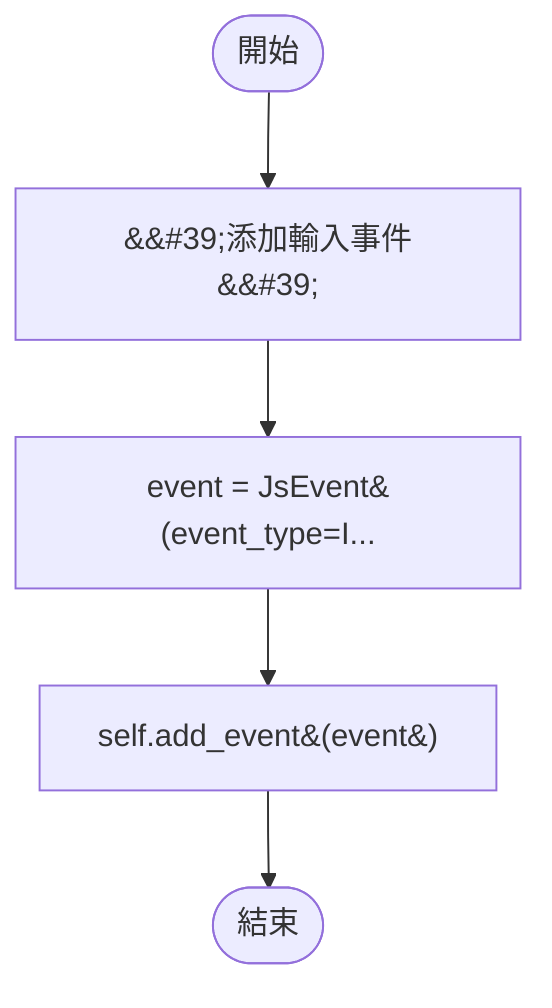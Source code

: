 flowchart TB
    n1([開始])
    n2([結束])
    n3[&amp;&#35;39;添加輸入事件&amp;&#35;39;]
    n4[event = JsEvent&#40;event_type=I...]
    n5[self.add_event&#40;event&#41;]
    n1 --> n3
    n3 --> n4
    n4 --> n5
    n5 --> n2
